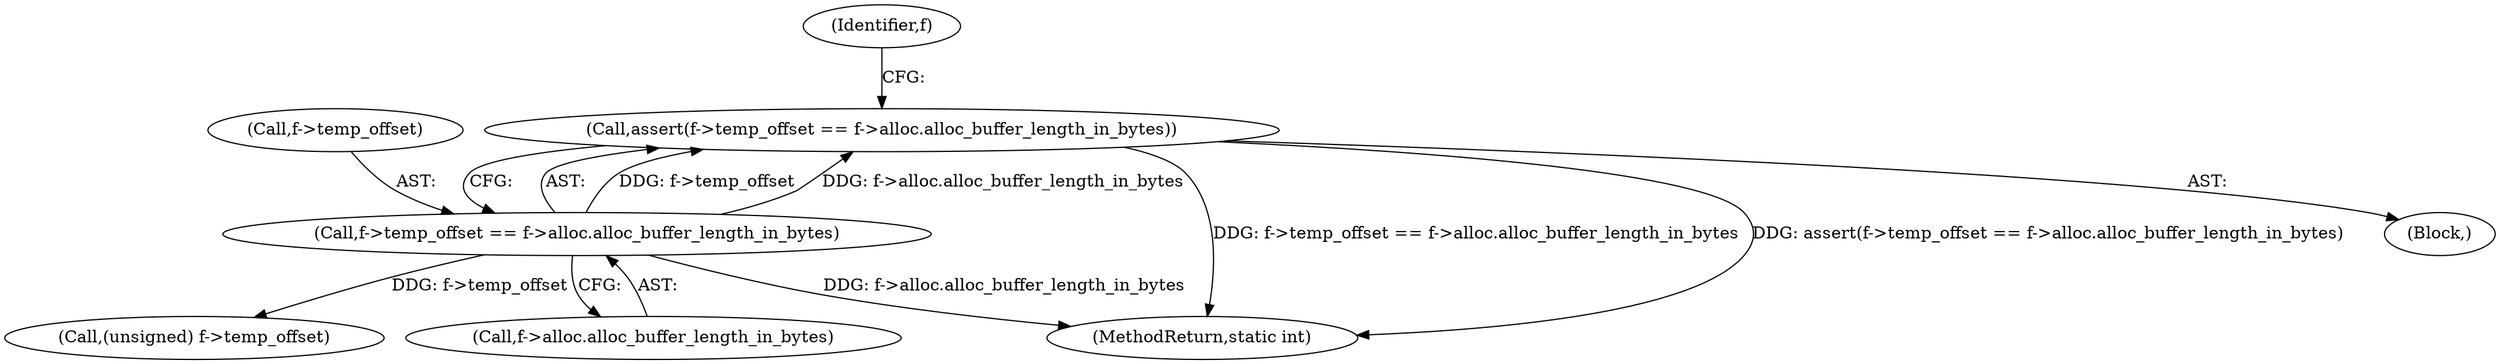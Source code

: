 digraph "0_stb_244d83bc3d859293f55812d48b3db168e581f6ab_0@API" {
"1003506" [label="(Call,assert(f->temp_offset == f->alloc.alloc_buffer_length_in_bytes))"];
"1003507" [label="(Call,f->temp_offset == f->alloc.alloc_buffer_length_in_bytes)"];
"1003546" [label="(MethodReturn,static int)"];
"1003508" [label="(Call,f->temp_offset)"];
"1003505" [label="(Block,)"];
"1003529" [label="(Call,(unsigned) f->temp_offset)"];
"1003520" [label="(Identifier,f)"];
"1003506" [label="(Call,assert(f->temp_offset == f->alloc.alloc_buffer_length_in_bytes))"];
"1003511" [label="(Call,f->alloc.alloc_buffer_length_in_bytes)"];
"1003507" [label="(Call,f->temp_offset == f->alloc.alloc_buffer_length_in_bytes)"];
"1003506" -> "1003505"  [label="AST: "];
"1003506" -> "1003507"  [label="CFG: "];
"1003507" -> "1003506"  [label="AST: "];
"1003520" -> "1003506"  [label="CFG: "];
"1003506" -> "1003546"  [label="DDG: f->temp_offset == f->alloc.alloc_buffer_length_in_bytes"];
"1003506" -> "1003546"  [label="DDG: assert(f->temp_offset == f->alloc.alloc_buffer_length_in_bytes)"];
"1003507" -> "1003506"  [label="DDG: f->temp_offset"];
"1003507" -> "1003506"  [label="DDG: f->alloc.alloc_buffer_length_in_bytes"];
"1003507" -> "1003511"  [label="CFG: "];
"1003508" -> "1003507"  [label="AST: "];
"1003511" -> "1003507"  [label="AST: "];
"1003507" -> "1003546"  [label="DDG: f->alloc.alloc_buffer_length_in_bytes"];
"1003507" -> "1003529"  [label="DDG: f->temp_offset"];
}
